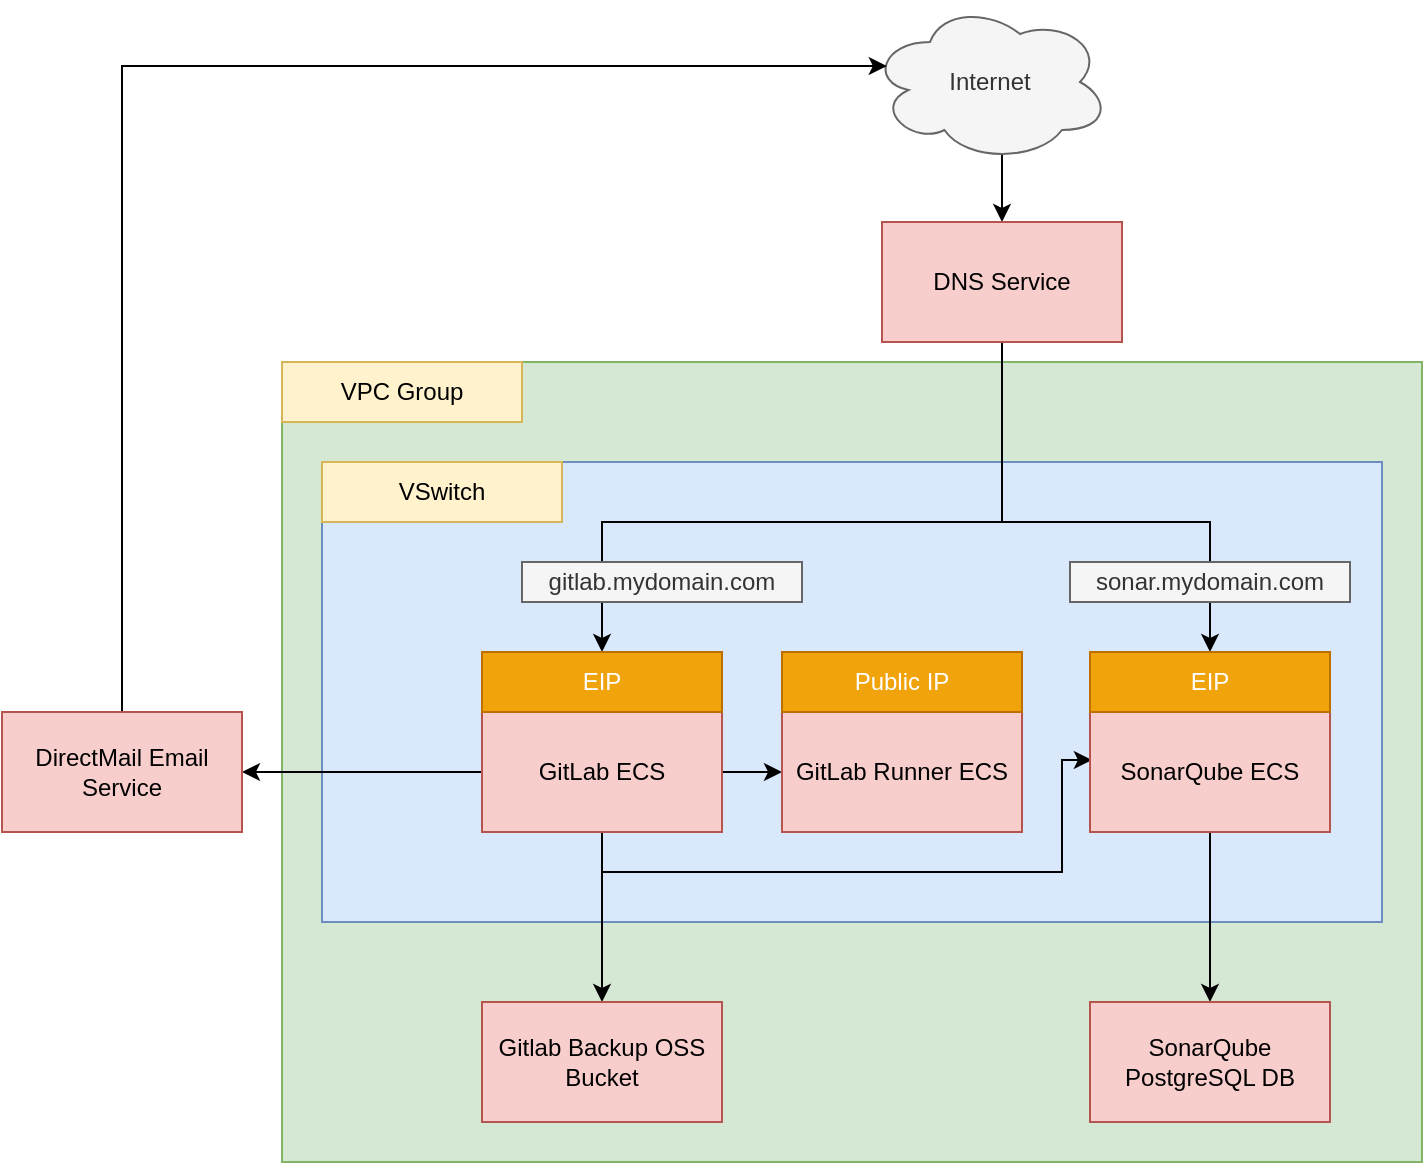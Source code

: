 <mxfile version="11.1.2" type="device"><diagram id="qQjz2rCTBir5m1SZFFfs" name="Page-1"><mxGraphModel dx="1796" dy="1597" grid="1" gridSize="10" guides="1" tooltips="1" connect="1" arrows="1" fold="1" page="1" pageScale="1" pageWidth="850" pageHeight="1100" math="0" shadow="0"><root><mxCell id="0"/><mxCell id="1" parent="0"/><mxCell id="AOhn9R06Zjo51CXOJf04-1" value="" style="rounded=0;whiteSpace=wrap;html=1;fillColor=#d5e8d4;strokeColor=#82b366;" vertex="1" parent="1"><mxGeometry x="40" y="40" width="570" height="400" as="geometry"/></mxCell><mxCell id="AOhn9R06Zjo51CXOJf04-2" value="VPC Group" style="rounded=0;whiteSpace=wrap;html=1;fillColor=#fff2cc;strokeColor=#d6b656;" vertex="1" parent="1"><mxGeometry x="40" y="40" width="120" height="30" as="geometry"/></mxCell><mxCell id="AOhn9R06Zjo51CXOJf04-3" value="" style="rounded=0;whiteSpace=wrap;html=1;fillColor=#dae8fc;strokeColor=#6c8ebf;" vertex="1" parent="1"><mxGeometry x="60" y="90" width="530" height="230" as="geometry"/></mxCell><mxCell id="AOhn9R06Zjo51CXOJf04-4" value="VSwitch" style="rounded=0;whiteSpace=wrap;html=1;fillColor=#fff2cc;strokeColor=#d6b656;" vertex="1" parent="1"><mxGeometry x="60" y="90" width="120" height="30" as="geometry"/></mxCell><mxCell id="AOhn9R06Zjo51CXOJf04-7" style="edgeStyle=orthogonalEdgeStyle;rounded=0;orthogonalLoop=1;jettySize=auto;html=1;exitX=0.55;exitY=0.95;exitDx=0;exitDy=0;exitPerimeter=0;entryX=0.5;entryY=0;entryDx=0;entryDy=0;" edge="1" parent="1" source="AOhn9R06Zjo51CXOJf04-5" target="AOhn9R06Zjo51CXOJf04-6"><mxGeometry relative="1" as="geometry"/></mxCell><mxCell id="AOhn9R06Zjo51CXOJf04-5" value="Internet" style="ellipse;shape=cloud;whiteSpace=wrap;html=1;fillColor=#f5f5f5;strokeColor=#666666;fontColor=#333333;" vertex="1" parent="1"><mxGeometry x="334" y="-140" width="120" height="80" as="geometry"/></mxCell><mxCell id="AOhn9R06Zjo51CXOJf04-16" style="edgeStyle=orthogonalEdgeStyle;rounded=0;orthogonalLoop=1;jettySize=auto;html=1;exitX=0.5;exitY=1;exitDx=0;exitDy=0;entryX=0.5;entryY=0;entryDx=0;entryDy=0;" edge="1" parent="1" source="AOhn9R06Zjo51CXOJf04-6" target="AOhn9R06Zjo51CXOJf04-10"><mxGeometry relative="1" as="geometry"><Array as="points"><mxPoint x="400" y="120"/><mxPoint x="200" y="120"/></Array></mxGeometry></mxCell><mxCell id="AOhn9R06Zjo51CXOJf04-17" style="edgeStyle=orthogonalEdgeStyle;rounded=0;orthogonalLoop=1;jettySize=auto;html=1;exitX=0.5;exitY=1;exitDx=0;exitDy=0;entryX=0.5;entryY=0;entryDx=0;entryDy=0;" edge="1" parent="1" source="AOhn9R06Zjo51CXOJf04-6" target="AOhn9R06Zjo51CXOJf04-13"><mxGeometry relative="1" as="geometry"><Array as="points"><mxPoint x="400" y="120"/><mxPoint x="504" y="120"/></Array></mxGeometry></mxCell><mxCell id="AOhn9R06Zjo51CXOJf04-6" value="DNS Service" style="rounded=0;whiteSpace=wrap;html=1;fillColor=#f8cecc;strokeColor=#b85450;" vertex="1" parent="1"><mxGeometry x="340" y="-30" width="120" height="60" as="geometry"/></mxCell><mxCell id="AOhn9R06Zjo51CXOJf04-14" style="edgeStyle=orthogonalEdgeStyle;rounded=0;orthogonalLoop=1;jettySize=auto;html=1;exitX=1;exitY=0.5;exitDx=0;exitDy=0;entryX=0;entryY=0.5;entryDx=0;entryDy=0;" edge="1" parent="1" source="AOhn9R06Zjo51CXOJf04-8" target="AOhn9R06Zjo51CXOJf04-9"><mxGeometry relative="1" as="geometry"/></mxCell><mxCell id="AOhn9R06Zjo51CXOJf04-22" style="edgeStyle=orthogonalEdgeStyle;rounded=0;orthogonalLoop=1;jettySize=auto;html=1;exitX=0.5;exitY=1;exitDx=0;exitDy=0;entryX=0.008;entryY=0.4;entryDx=0;entryDy=0;entryPerimeter=0;" edge="1" parent="1" source="AOhn9R06Zjo51CXOJf04-8" target="AOhn9R06Zjo51CXOJf04-12"><mxGeometry relative="1" as="geometry"><Array as="points"><mxPoint x="200" y="295"/><mxPoint x="430" y="295"/><mxPoint x="430" y="239"/></Array></mxGeometry></mxCell><mxCell id="AOhn9R06Zjo51CXOJf04-28" style="edgeStyle=orthogonalEdgeStyle;rounded=0;orthogonalLoop=1;jettySize=auto;html=1;exitX=0.5;exitY=1;exitDx=0;exitDy=0;entryX=0.5;entryY=0;entryDx=0;entryDy=0;" edge="1" parent="1" source="AOhn9R06Zjo51CXOJf04-8" target="AOhn9R06Zjo51CXOJf04-24"><mxGeometry relative="1" as="geometry"/></mxCell><mxCell id="AOhn9R06Zjo51CXOJf04-30" style="edgeStyle=orthogonalEdgeStyle;rounded=0;orthogonalLoop=1;jettySize=auto;html=1;exitX=0;exitY=0.5;exitDx=0;exitDy=0;entryX=1;entryY=0.5;entryDx=0;entryDy=0;" edge="1" parent="1" source="AOhn9R06Zjo51CXOJf04-8" target="AOhn9R06Zjo51CXOJf04-27"><mxGeometry relative="1" as="geometry"/></mxCell><mxCell id="AOhn9R06Zjo51CXOJf04-8" value="GitLab ECS" style="rounded=0;whiteSpace=wrap;html=1;fillColor=#f8cecc;strokeColor=#b85450;" vertex="1" parent="1"><mxGeometry x="140" y="215" width="120" height="60" as="geometry"/></mxCell><mxCell id="AOhn9R06Zjo51CXOJf04-9" value="GitLab Runner ECS" style="rounded=0;whiteSpace=wrap;html=1;fillColor=#f8cecc;strokeColor=#b85450;" vertex="1" parent="1"><mxGeometry x="290" y="215" width="120" height="60" as="geometry"/></mxCell><mxCell id="AOhn9R06Zjo51CXOJf04-10" value="EIP" style="rounded=0;whiteSpace=wrap;html=1;fillColor=#f0a30a;strokeColor=#BD7000;fontColor=#ffffff;" vertex="1" parent="1"><mxGeometry x="140" y="185" width="120" height="30" as="geometry"/></mxCell><mxCell id="AOhn9R06Zjo51CXOJf04-11" value="Public IP" style="rounded=0;whiteSpace=wrap;html=1;fillColor=#f0a30a;strokeColor=#BD7000;fontColor=#ffffff;" vertex="1" parent="1"><mxGeometry x="290" y="185" width="120" height="30" as="geometry"/></mxCell><mxCell id="AOhn9R06Zjo51CXOJf04-23" style="edgeStyle=orthogonalEdgeStyle;rounded=0;orthogonalLoop=1;jettySize=auto;html=1;exitX=0.5;exitY=1;exitDx=0;exitDy=0;entryX=0.5;entryY=0;entryDx=0;entryDy=0;" edge="1" parent="1" source="AOhn9R06Zjo51CXOJf04-12" target="AOhn9R06Zjo51CXOJf04-21"><mxGeometry relative="1" as="geometry"/></mxCell><mxCell id="AOhn9R06Zjo51CXOJf04-12" value="SonarQube ECS" style="rounded=0;whiteSpace=wrap;html=1;fillColor=#f8cecc;strokeColor=#b85450;" vertex="1" parent="1"><mxGeometry x="444" y="215" width="120" height="60" as="geometry"/></mxCell><mxCell id="AOhn9R06Zjo51CXOJf04-13" value="EIP" style="rounded=0;whiteSpace=wrap;html=1;fillColor=#f0a30a;strokeColor=#BD7000;fontColor=#ffffff;" vertex="1" parent="1"><mxGeometry x="444" y="185" width="120" height="30" as="geometry"/></mxCell><mxCell id="AOhn9R06Zjo51CXOJf04-18" value="sonar.mydomain.com" style="text;html=1;strokeColor=#666666;fillColor=#f5f5f5;align=center;verticalAlign=middle;whiteSpace=wrap;rounded=0;fontColor=#333333;" vertex="1" parent="1"><mxGeometry x="434" y="140" width="140" height="20" as="geometry"/></mxCell><mxCell id="AOhn9R06Zjo51CXOJf04-20" value="gitlab.mydomain.com" style="text;html=1;strokeColor=#666666;fillColor=#f5f5f5;align=center;verticalAlign=middle;whiteSpace=wrap;rounded=0;fontColor=#333333;" vertex="1" parent="1"><mxGeometry x="160" y="140" width="140" height="20" as="geometry"/></mxCell><mxCell id="AOhn9R06Zjo51CXOJf04-21" value="SonarQube PostgreSQL DB" style="rounded=0;whiteSpace=wrap;html=1;fillColor=#f8cecc;strokeColor=#b85450;" vertex="1" parent="1"><mxGeometry x="444" y="360" width="120" height="60" as="geometry"/></mxCell><mxCell id="AOhn9R06Zjo51CXOJf04-24" value="Gitlab Backup OSS Bucket" style="rounded=0;whiteSpace=wrap;html=1;fillColor=#f8cecc;strokeColor=#b85450;" vertex="1" parent="1"><mxGeometry x="140" y="360" width="120" height="60" as="geometry"/></mxCell><mxCell id="AOhn9R06Zjo51CXOJf04-31" style="edgeStyle=orthogonalEdgeStyle;rounded=0;orthogonalLoop=1;jettySize=auto;html=1;exitX=0.5;exitY=0;exitDx=0;exitDy=0;entryX=0.07;entryY=0.4;entryDx=0;entryDy=0;entryPerimeter=0;" edge="1" parent="1" source="AOhn9R06Zjo51CXOJf04-27" target="AOhn9R06Zjo51CXOJf04-5"><mxGeometry relative="1" as="geometry"><Array as="points"><mxPoint x="-40" y="-108"/></Array></mxGeometry></mxCell><mxCell id="AOhn9R06Zjo51CXOJf04-27" value="DirectMail Email Service" style="rounded=0;whiteSpace=wrap;html=1;fillColor=#f8cecc;strokeColor=#b85450;" vertex="1" parent="1"><mxGeometry x="-100" y="215" width="120" height="60" as="geometry"/></mxCell></root></mxGraphModel></diagram></mxfile>